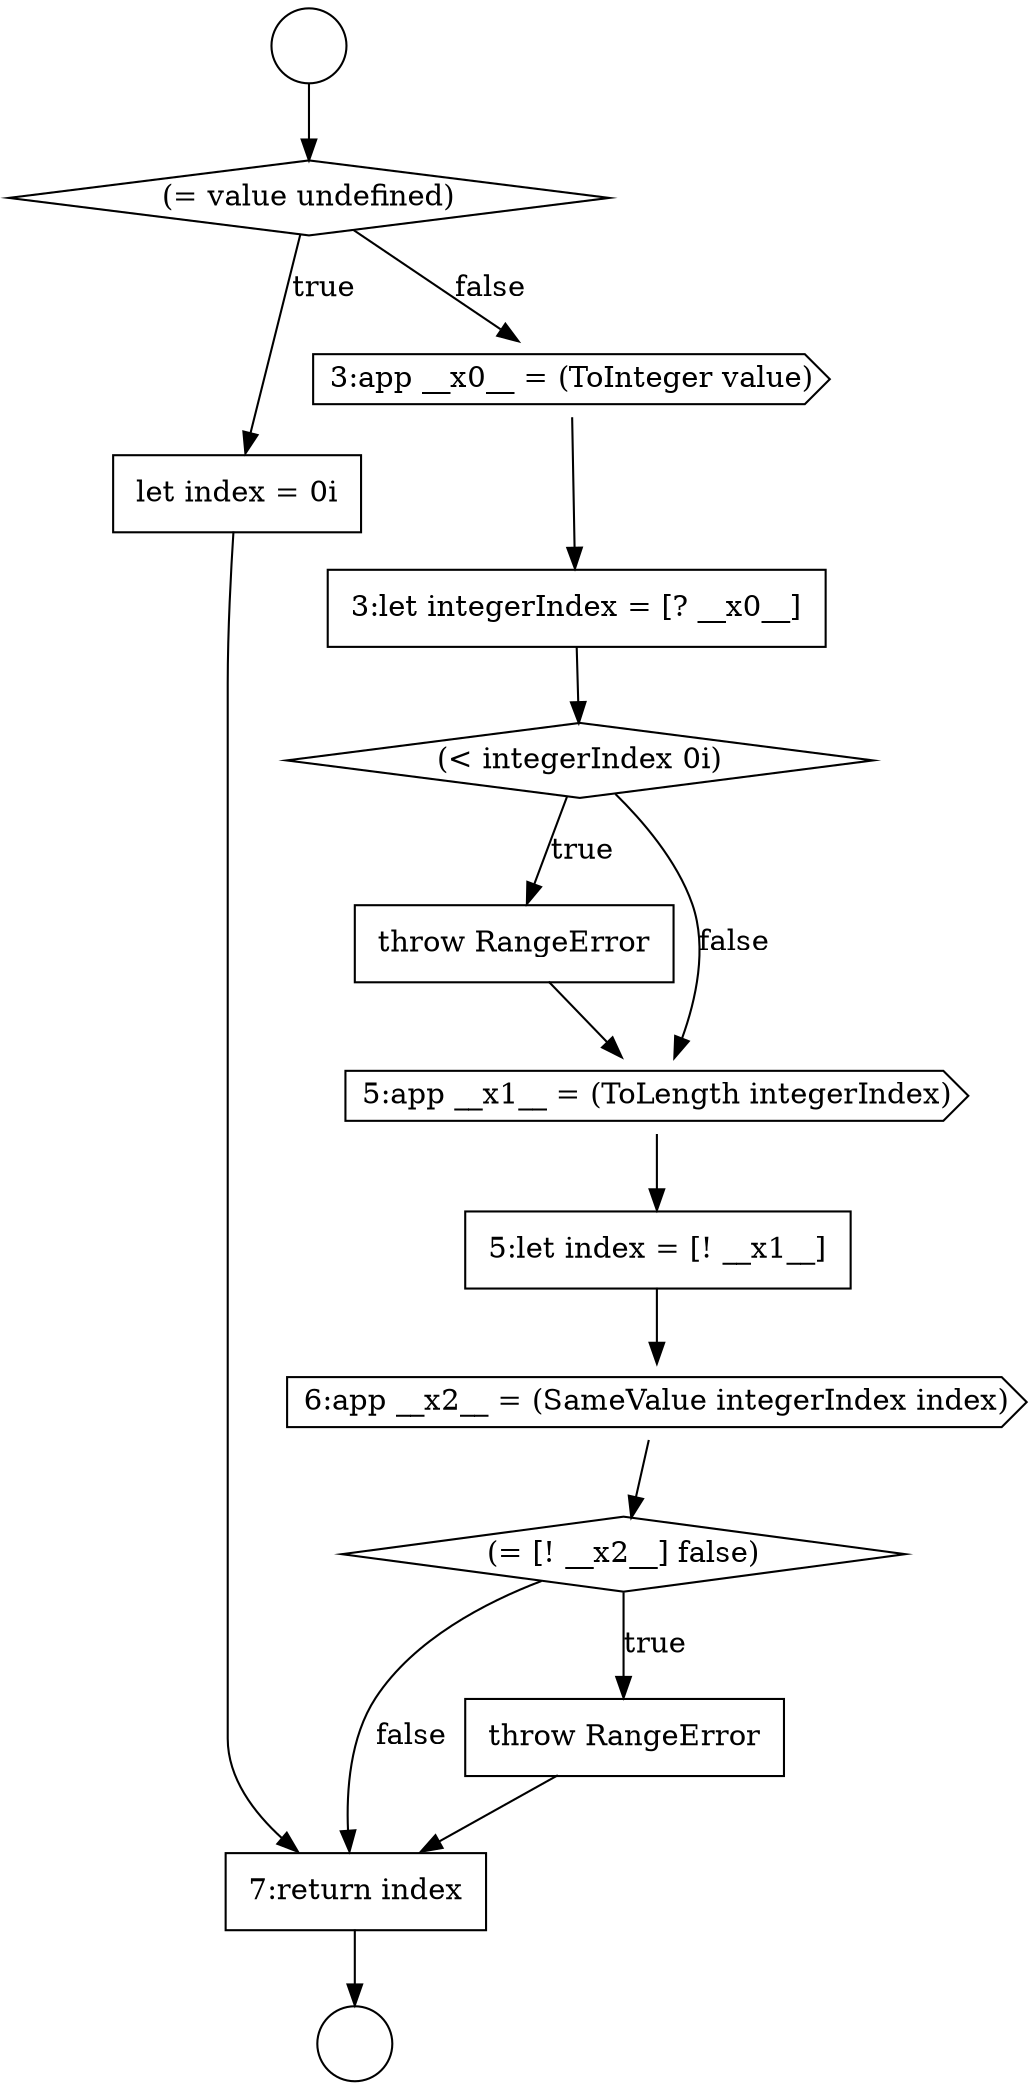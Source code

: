 digraph {
  node698 [shape=none, margin=0, label=<<font color="black">
    <table border="0" cellborder="1" cellspacing="0" cellpadding="10">
      <tr><td align="left">let index = 0i</td></tr>
    </table>
  </font>> color="black" fillcolor="white" style=filled]
  node702 [shape=none, margin=0, label=<<font color="black">
    <table border="0" cellborder="1" cellspacing="0" cellpadding="10">
      <tr><td align="left">throw RangeError</td></tr>
    </table>
  </font>> color="black" fillcolor="white" style=filled]
  node697 [shape=diamond, label=<<font color="black">(= value undefined)</font>> color="black" fillcolor="white" style=filled]
  node706 [shape=diamond, label=<<font color="black">(= [! __x2__] false)</font>> color="black" fillcolor="white" style=filled]
  node701 [shape=diamond, label=<<font color="black">(&lt; integerIndex 0i)</font>> color="black" fillcolor="white" style=filled]
  node704 [shape=none, margin=0, label=<<font color="black">
    <table border="0" cellborder="1" cellspacing="0" cellpadding="10">
      <tr><td align="left">5:let index = [! __x1__]</td></tr>
    </table>
  </font>> color="black" fillcolor="white" style=filled]
  node700 [shape=none, margin=0, label=<<font color="black">
    <table border="0" cellborder="1" cellspacing="0" cellpadding="10">
      <tr><td align="left">3:let integerIndex = [? __x0__]</td></tr>
    </table>
  </font>> color="black" fillcolor="white" style=filled]
  node695 [shape=circle label=" " color="black" fillcolor="white" style=filled]
  node703 [shape=cds, label=<<font color="black">5:app __x1__ = (ToLength integerIndex)</font>> color="black" fillcolor="white" style=filled]
  node699 [shape=cds, label=<<font color="black">3:app __x0__ = (ToInteger value)</font>> color="black" fillcolor="white" style=filled]
  node696 [shape=circle label=" " color="black" fillcolor="white" style=filled]
  node708 [shape=none, margin=0, label=<<font color="black">
    <table border="0" cellborder="1" cellspacing="0" cellpadding="10">
      <tr><td align="left">7:return index</td></tr>
    </table>
  </font>> color="black" fillcolor="white" style=filled]
  node705 [shape=cds, label=<<font color="black">6:app __x2__ = (SameValue integerIndex index)</font>> color="black" fillcolor="white" style=filled]
  node707 [shape=none, margin=0, label=<<font color="black">
    <table border="0" cellborder="1" cellspacing="0" cellpadding="10">
      <tr><td align="left">throw RangeError</td></tr>
    </table>
  </font>> color="black" fillcolor="white" style=filled]
  node704 -> node705 [ color="black"]
  node700 -> node701 [ color="black"]
  node695 -> node697 [ color="black"]
  node701 -> node702 [label=<<font color="black">true</font>> color="black"]
  node701 -> node703 [label=<<font color="black">false</font>> color="black"]
  node705 -> node706 [ color="black"]
  node706 -> node707 [label=<<font color="black">true</font>> color="black"]
  node706 -> node708 [label=<<font color="black">false</font>> color="black"]
  node708 -> node696 [ color="black"]
  node707 -> node708 [ color="black"]
  node699 -> node700 [ color="black"]
  node698 -> node708 [ color="black"]
  node697 -> node698 [label=<<font color="black">true</font>> color="black"]
  node697 -> node699 [label=<<font color="black">false</font>> color="black"]
  node702 -> node703 [ color="black"]
  node703 -> node704 [ color="black"]
}

